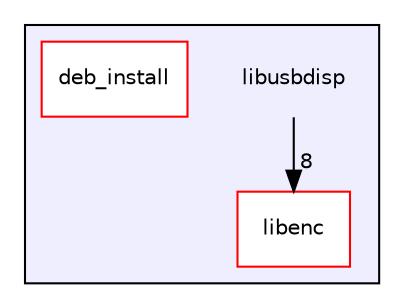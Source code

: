 digraph "/home/odin/Desktop/program/learn/usbdisp_linux/libusbdisp" {
  compound=true
  node [ fontsize="10", fontname="Helvetica"];
  edge [ labelfontsize="10", labelfontname="Helvetica"];
  subgraph clusterdir_4159d2fa8205dd791550e6f261184d1d {
    graph [ bgcolor="#eeeeff", pencolor="black", label="" URL="dir_4159d2fa8205dd791550e6f261184d1d.html"];
    dir_4159d2fa8205dd791550e6f261184d1d [shape=plaintext label="libusbdisp"];
  dir_6881a464b95ad4897fc535b6214d7148 [shape=box label="deb_install" fillcolor="white" style="filled" color="red" URL="dir_6881a464b95ad4897fc535b6214d7148.html"];
  dir_0f32255a43591352b42b74edabbacf7b [shape=box label="libenc" fillcolor="white" style="filled" color="red" URL="dir_0f32255a43591352b42b74edabbacf7b.html"];
  }
  dir_4159d2fa8205dd791550e6f261184d1d->dir_0f32255a43591352b42b74edabbacf7b [headlabel="8", labeldistance=1.5 headhref="dir_000002_000013.html"];
}

